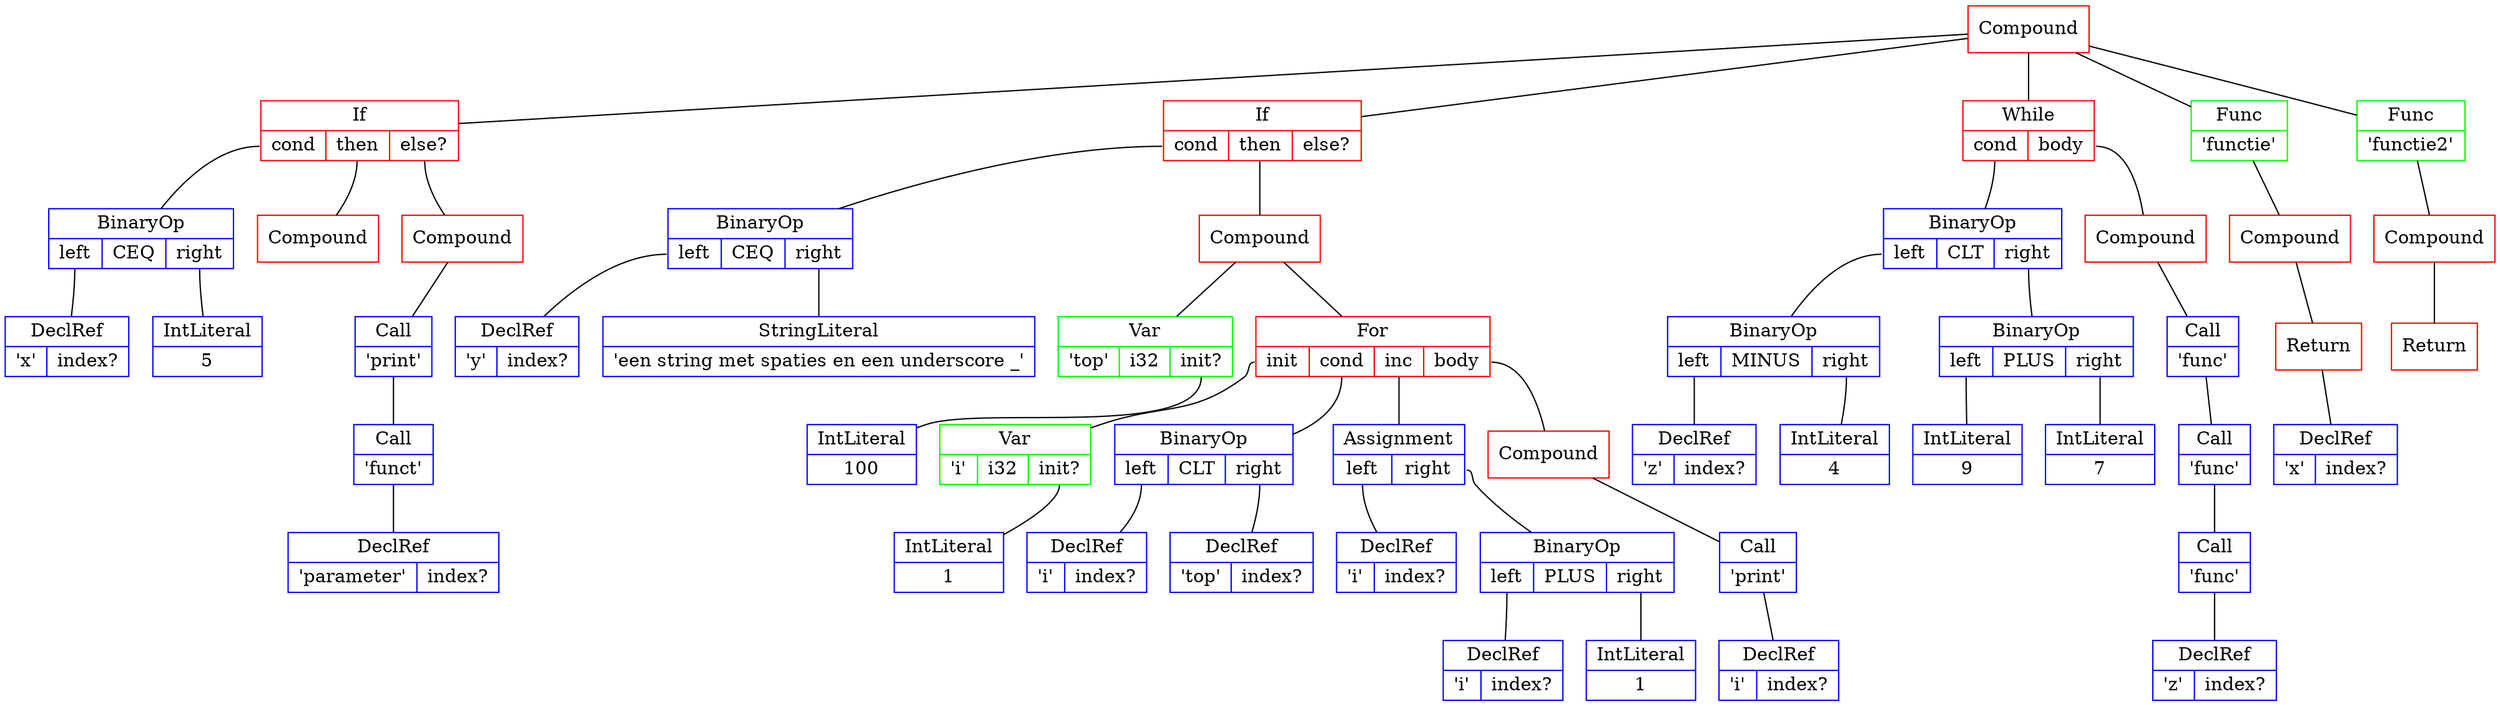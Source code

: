 graph {
node [shape=record];
Compound1 [color="red", label="{Compound}", ];
If2 [color="red", label="{If|{<cond>cond|<then>then|<else>else?}}", ];
BinaryOp3 [color="blue", label="{BinaryOp|{<left>left|<op>CEQ|<right>right}}", ];
DeclRef4 [color="blue", label="{DeclRef|{<decl>'x'|<index>index?}}", ];
BinaryOp3:left -- DeclRef4 [];
IntLiteral5 [color="blue", label="{IntLiteral|{<value>5}}", ];
BinaryOp3:right -- IntLiteral5 [];
If2:cond -- BinaryOp3 [];
Compound6 [color="red", label="{Compound}", ];
If2:then -- Compound6 [];
Compound7 [color="red", label="{Compound}", ];
Call8 [color="blue", label="{Call|{<name>'print'}}", ];
Call9 [color="blue", label="{Call|{<name>'funct'}}", ];
DeclRef10 [color="blue", label="{DeclRef|{<decl>'parameter'|<index>index?}}", ];
Call9 -- DeclRef10 [];
Call8 -- Call9 [];
Compound7 -- Call8 [];
If2:else -- Compound7 [];
Compound1 -- If2 [];
If11 [color="red", label="{If|{<cond>cond|<then>then|<else>else?}}", ];
BinaryOp12 [color="blue", label="{BinaryOp|{<left>left|<op>CEQ|<right>right}}", ];
DeclRef13 [color="blue", label="{DeclRef|{<decl>'y'|<index>index?}}", ];
BinaryOp12:left -- DeclRef13 [];
StringLiteral14 [color="blue", label="{StringLiteral|{<value>'een string met spaties en een underscore _'}}", ];
BinaryOp12:right -- StringLiteral14 [];
If11:cond -- BinaryOp12 [];
Compound15 [color="red", label="{Compound}", ];
Var16 [color="green", label="{Var|{<name>'top'|<type>i32|<init>init?}}", ];
IntLiteral17 [color="blue", label="{IntLiteral|{<value>100}}", ];
Var16:init -- IntLiteral17 [];
Compound15 -- Var16 [];
For18 [color="red", label="{For|{<init>init|<cond>cond|<inc>inc|<body>body}}", ];
Var19 [color="green", label="{Var|{<name>'i'|<type>i32|<init>init?}}", ];
IntLiteral20 [color="blue", label="{IntLiteral|{<value>1}}", ];
Var19:init -- IntLiteral20 [];
For18:init -- Var19 [];
BinaryOp21 [color="blue", label="{BinaryOp|{<left>left|<op>CLT|<right>right}}", ];
DeclRef22 [color="blue", label="{DeclRef|{<decl>'i'|<index>index?}}", ];
BinaryOp21:left -- DeclRef22 [];
DeclRef23 [color="blue", label="{DeclRef|{<decl>'top'|<index>index?}}", ];
BinaryOp21:right -- DeclRef23 [];
For18:cond -- BinaryOp21 [];
Assignment24 [color="blue", label="{Assignment|{<left>left|<right>right}}", ];
DeclRef25 [color="blue", label="{DeclRef|{<decl>'i'|<index>index?}}", ];
Assignment24:left -- DeclRef25 [];
BinaryOp26 [color="blue", label="{BinaryOp|{<left>left|<op>PLUS|<right>right}}", ];
DeclRef27 [color="blue", label="{DeclRef|{<decl>'i'|<index>index?}}", ];
BinaryOp26:left -- DeclRef27 [];
IntLiteral28 [color="blue", label="{IntLiteral|{<value>1}}", ];
BinaryOp26:right -- IntLiteral28 [];
Assignment24:right -- BinaryOp26 [];
For18:inc -- Assignment24 [];
Compound29 [color="red", label="{Compound}", ];
Call30 [color="blue", label="{Call|{<name>'print'}}", ];
DeclRef31 [color="blue", label="{DeclRef|{<decl>'i'|<index>index?}}", ];
Call30 -- DeclRef31 [];
Compound29 -- Call30 [];
For18:body -- Compound29 [];
Compound15 -- For18 [];
If11:then -- Compound15 [];
Compound1 -- If11 [];
While32 [color="red", label="{While|{<cond>cond|<body>body}}", ];
BinaryOp33 [color="blue", label="{BinaryOp|{<left>left|<op>CLT|<right>right}}", ];
BinaryOp34 [color="blue", label="{BinaryOp|{<left>left|<op>MINUS|<right>right}}", ];
DeclRef35 [color="blue", label="{DeclRef|{<decl>'z'|<index>index?}}", ];
BinaryOp34:left -- DeclRef35 [];
IntLiteral36 [color="blue", label="{IntLiteral|{<value>4}}", ];
BinaryOp34:right -- IntLiteral36 [];
BinaryOp33:left -- BinaryOp34 [];
BinaryOp37 [color="blue", label="{BinaryOp|{<left>left|<op>PLUS|<right>right}}", ];
IntLiteral38 [color="blue", label="{IntLiteral|{<value>9}}", ];
BinaryOp37:left -- IntLiteral38 [];
IntLiteral39 [color="blue", label="{IntLiteral|{<value>7}}", ];
BinaryOp37:right -- IntLiteral39 [];
BinaryOp33:right -- BinaryOp37 [];
While32:cond -- BinaryOp33 [];
Compound40 [color="red", label="{Compound}", ];
Call41 [color="blue", label="{Call|{<name>'func'}}", ];
Call42 [color="blue", label="{Call|{<name>'func'}}", ];
Call43 [color="blue", label="{Call|{<name>'func'}}", ];
DeclRef44 [color="blue", label="{DeclRef|{<decl>'z'|<index>index?}}", ];
Call43 -- DeclRef44 [];
Call42 -- Call43 [];
Call41 -- Call42 [];
Compound40 -- Call41 [];
While32:body -- Compound40 [];
Compound1 -- While32 [];
Func45 [color="green", label="{Func|{<name>'functie'}}", ];
Compound46 [color="red", label="{Compound}", ];
Return47 [color="red", label="{Return}", ];
DeclRef48 [color="blue", label="{DeclRef|{<decl>'x'|<index>index?}}", ];
Return47 -- DeclRef48 [];
Compound46 -- Return47 [];
Func45 -- Compound46 [];
Compound1 -- Func45 [];
Func49 [color="green", label="{Func|{<name>'functie2'}}", ];
Compound50 [color="red", label="{Compound}", ];
Return51 [color="red", label="{Return}", ];
Compound50 -- Return51 [];
Func49 -- Compound50 [];
Compound1 -- Func49 [];
}
